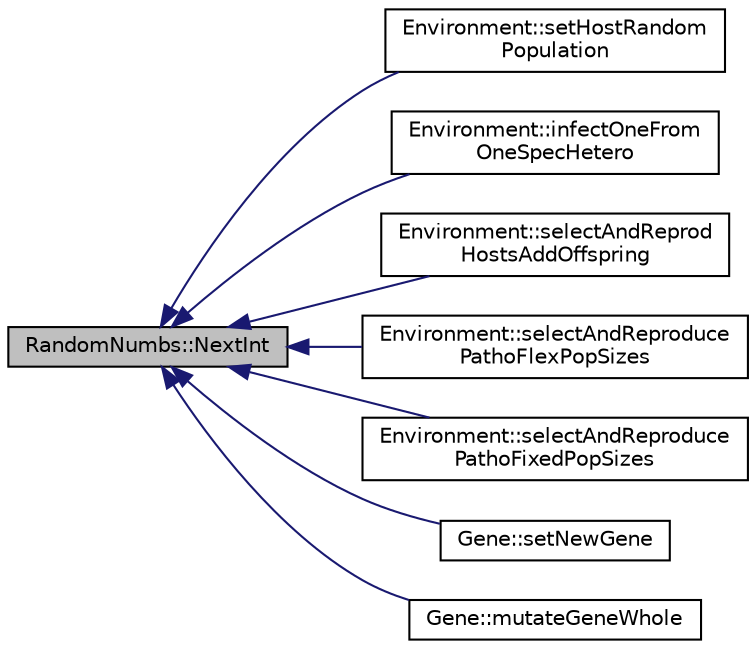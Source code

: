 digraph "RandomNumbs::NextInt"
{
  edge [fontname="Helvetica",fontsize="10",labelfontname="Helvetica",labelfontsize="10"];
  node [fontname="Helvetica",fontsize="10",shape=record];
  rankdir="LR";
  Node1 [label="RandomNumbs::NextInt",height=0.2,width=0.4,color="black", fillcolor="grey75", style="filled", fontcolor="black"];
  Node1 -> Node2 [dir="back",color="midnightblue",fontsize="10",style="solid",fontname="Helvetica"];
  Node2 [label="Environment::setHostRandom\lPopulation",height=0.2,width=0.4,color="black", fillcolor="white", style="filled",URL="$class_environment.html#a3b828fcd48c6ef8b0d8d7ea61de3817b",tooltip="Core method. Initializes a vector containing host population. "];
  Node1 -> Node3 [dir="back",color="midnightblue",fontsize="10",style="solid",fontname="Helvetica"];
  Node3 [label="Environment::infectOneFrom\lOneSpecHetero",height=0.2,width=0.4,color="black", fillcolor="white", style="filled",URL="$class_environment.html#aecd592b734359557235bb0a6980f77f9",tooltip="Core method. Iterates through the host population and the parasite population to \"infect\" the hosts w..."];
  Node1 -> Node4 [dir="back",color="midnightblue",fontsize="10",style="solid",fontname="Helvetica"];
  Node4 [label="Environment::selectAndReprod\lHostsAddOffspring",height=0.2,width=0.4,color="black", fillcolor="white", style="filled",URL="$class_environment.html#a56c39a47a881880bd36c3b8c5f0dbe8a",tooltip="Core method. Forms the next generation of hosts using the fitness proportionate selection method..."];
  Node1 -> Node5 [dir="back",color="midnightblue",fontsize="10",style="solid",fontname="Helvetica"];
  Node5 [label="Environment::selectAndReproduce\lPathoFlexPopSizes",height=0.2,width=0.4,color="black", fillcolor="white", style="filled",URL="$class_environment.html#ad7f96a8620fa9df1601c613130b275e0",tooltip="Core method. Forms the next generation of hosts using the fitness proportionate selection method..."];
  Node1 -> Node6 [dir="back",color="midnightblue",fontsize="10",style="solid",fontname="Helvetica"];
  Node6 [label="Environment::selectAndReproduce\lPathoFixedPopSizes",height=0.2,width=0.4,color="black", fillcolor="white", style="filled",URL="$class_environment.html#a90177792fb03087e1fc64dca78f7e312",tooltip="Core method. Forms the next generation of hosts using the fitness proportionate selection method..."];
  Node1 -> Node7 [dir="back",color="midnightblue",fontsize="10",style="solid",fontname="Helvetica"];
  Node7 [label="Gene::setNewGene",height=0.2,width=0.4,color="black", fillcolor="white", style="filled",URL="$class_gene.html#adc0af7621bf0619648408824a495399e",tooltip="Core method. Sets a new gene filling it with a random bit-string of a given length. "];
  Node1 -> Node8 [dir="back",color="midnightblue",fontsize="10",style="solid",fontname="Helvetica"];
  Node8 [label="Gene::mutateGeneWhole",height=0.2,width=0.4,color="black", fillcolor="white", style="filled",URL="$class_gene.html#a625cc7e2a230d7e9594da553aed60c17",tooltip="Core method. Mutates a gene by overwriting a whole new bit-string. "];
}
